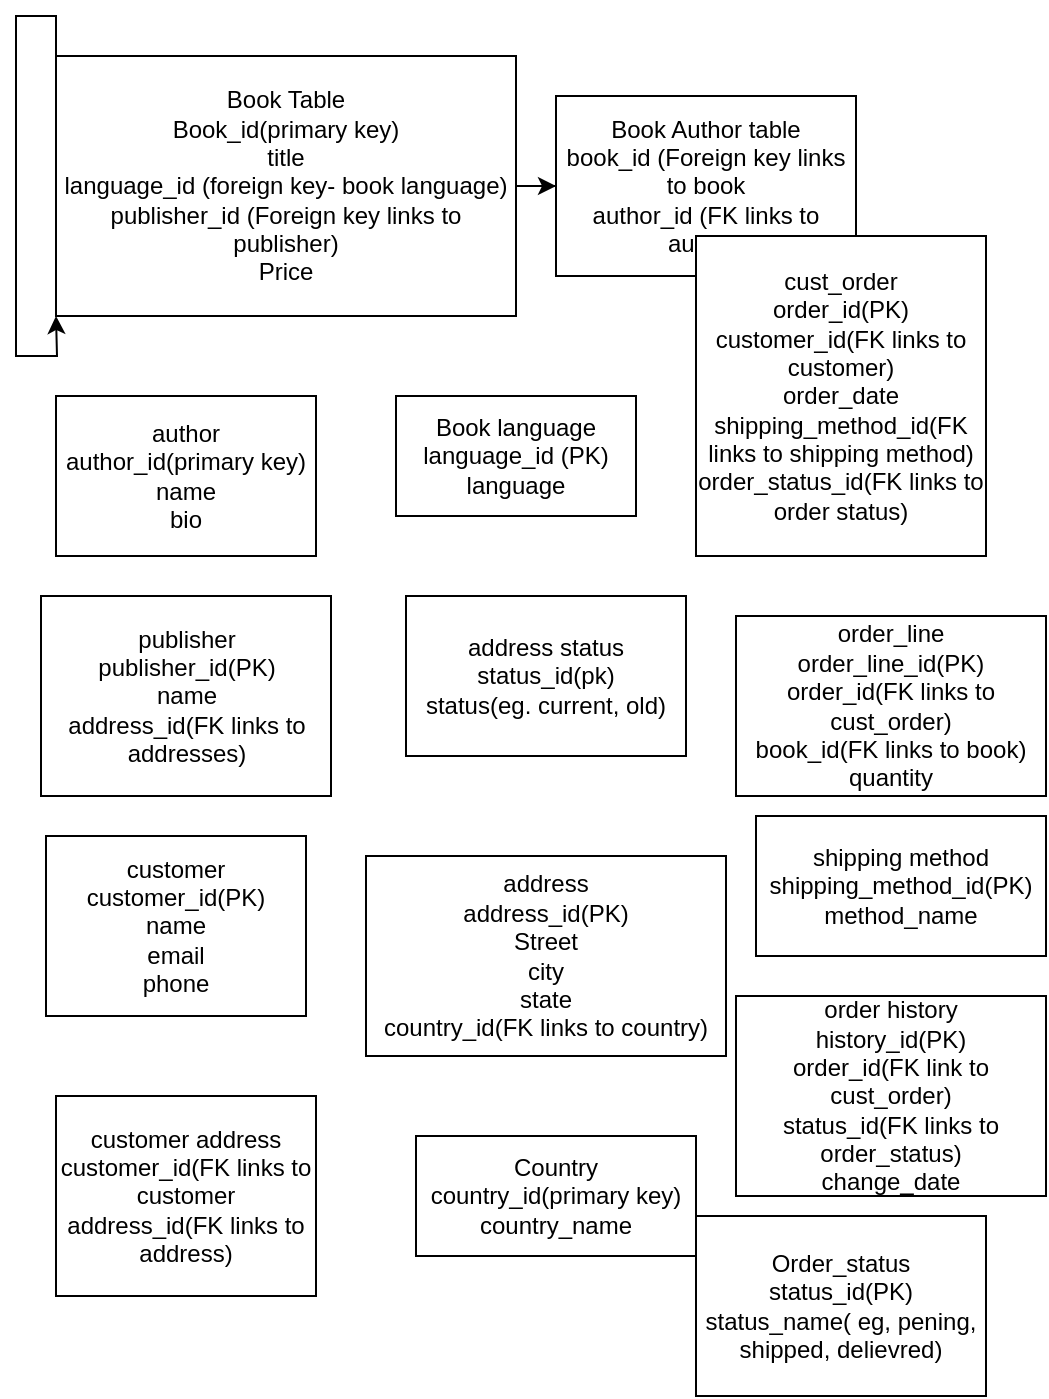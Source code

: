 <mxfile version="26.2.9">
  <diagram name="Page-1" id="vVcK6Z69ptN_cMEZQ-FN">
    <mxGraphModel dx="426" dy="1632" grid="1" gridSize="10" guides="1" tooltips="1" connect="1" arrows="1" fold="1" page="1" pageScale="1" pageWidth="850" pageHeight="1100" math="0" shadow="0">
      <root>
        <mxCell id="0" />
        <mxCell id="1" parent="0" />
        <mxCell id="g-SuGQ34lXMrxu17Pbmb-16" style="edgeStyle=orthogonalEdgeStyle;rounded=0;orthogonalLoop=1;jettySize=auto;html=1;exitX=0;exitY=0;exitDx=0;exitDy=0;" edge="1" parent="1" source="g-SuGQ34lXMrxu17Pbmb-1">
          <mxGeometry relative="1" as="geometry">
            <mxPoint x="50" y="-10" as="targetPoint" />
          </mxGeometry>
        </mxCell>
        <mxCell id="g-SuGQ34lXMrxu17Pbmb-17" value="" style="edgeStyle=orthogonalEdgeStyle;rounded=0;orthogonalLoop=1;jettySize=auto;html=1;" edge="1" parent="1" source="g-SuGQ34lXMrxu17Pbmb-1" target="g-SuGQ34lXMrxu17Pbmb-6">
          <mxGeometry relative="1" as="geometry" />
        </mxCell>
        <mxCell id="g-SuGQ34lXMrxu17Pbmb-1" value="Book Table&lt;div&gt;Book_id(primary key)&lt;br&gt;title&lt;/div&gt;&lt;div&gt;language_id (foreign key- book language)&lt;/div&gt;&lt;div&gt;publisher_id (Foreign key links to publisher)&lt;/div&gt;&lt;div&gt;Price&lt;/div&gt;" style="rounded=0;whiteSpace=wrap;html=1;" vertex="1" parent="1">
          <mxGeometry x="50" y="-140" width="230" height="130" as="geometry" />
        </mxCell>
        <mxCell id="g-SuGQ34lXMrxu17Pbmb-2" value="Book language&lt;div&gt;language_id (PK)&lt;/div&gt;&lt;div&gt;language&lt;/div&gt;" style="rounded=0;whiteSpace=wrap;html=1;" vertex="1" parent="1">
          <mxGeometry x="220" y="30" width="120" height="60" as="geometry" />
        </mxCell>
        <mxCell id="g-SuGQ34lXMrxu17Pbmb-3" value="author&lt;div&gt;author_id(primary key)&lt;/div&gt;&lt;div&gt;name&lt;/div&gt;&lt;div&gt;bio&lt;/div&gt;" style="rounded=0;whiteSpace=wrap;html=1;" vertex="1" parent="1">
          <mxGeometry x="50" y="30" width="130" height="80" as="geometry" />
        </mxCell>
        <mxCell id="g-SuGQ34lXMrxu17Pbmb-4" value="customer&lt;div&gt;customer_id(PK)&lt;/div&gt;&lt;div&gt;name&lt;/div&gt;&lt;div&gt;email&lt;/div&gt;&lt;div&gt;phone&lt;/div&gt;" style="rounded=0;whiteSpace=wrap;html=1;" vertex="1" parent="1">
          <mxGeometry x="45" y="250" width="130" height="90" as="geometry" />
        </mxCell>
        <mxCell id="g-SuGQ34lXMrxu17Pbmb-5" value="customer address&lt;div&gt;customer_id(FK links to customer&lt;/div&gt;&lt;div&gt;address_id(FK links to address)&lt;/div&gt;" style="rounded=0;whiteSpace=wrap;html=1;" vertex="1" parent="1">
          <mxGeometry x="50" y="380" width="130" height="100" as="geometry" />
        </mxCell>
        <mxCell id="g-SuGQ34lXMrxu17Pbmb-6" value="Book Author table&lt;div&gt;book_id (Foreign key links to book&lt;/div&gt;&lt;div&gt;author_id (FK links to author)&lt;/div&gt;" style="rounded=0;whiteSpace=wrap;html=1;" vertex="1" parent="1">
          <mxGeometry x="300" y="-120" width="150" height="90" as="geometry" />
        </mxCell>
        <mxCell id="g-SuGQ34lXMrxu17Pbmb-7" value="publisher&lt;div&gt;publisher_id(PK)&lt;/div&gt;&lt;div&gt;name&lt;/div&gt;&lt;div&gt;address_id(FK links to addresses)&lt;/div&gt;" style="rounded=0;whiteSpace=wrap;html=1;" vertex="1" parent="1">
          <mxGeometry x="42.5" y="130" width="145" height="100" as="geometry" />
        </mxCell>
        <mxCell id="g-SuGQ34lXMrxu17Pbmb-8" value="cust_order&lt;div&gt;order_id(PK)&lt;/div&gt;&lt;div&gt;customer_id(FK links to customer)&lt;/div&gt;&lt;div&gt;order_date&lt;/div&gt;&lt;div&gt;shipping_method_id(FK links to shipping method)&lt;/div&gt;&lt;div&gt;order_status_id(FK links to order status)&lt;/div&gt;" style="rounded=0;whiteSpace=wrap;html=1;" vertex="1" parent="1">
          <mxGeometry x="370" y="-50" width="145" height="160" as="geometry" />
        </mxCell>
        <mxCell id="g-SuGQ34lXMrxu17Pbmb-9" value="order_line&lt;div&gt;order_line_id(PK)&lt;/div&gt;&lt;div&gt;order_id(FK links to cust_order)&lt;/div&gt;&lt;div&gt;book_id(FK links to book)&lt;/div&gt;&lt;div&gt;quantity&lt;/div&gt;" style="rounded=0;whiteSpace=wrap;html=1;" vertex="1" parent="1">
          <mxGeometry x="390" y="140" width="155" height="90" as="geometry" />
        </mxCell>
        <mxCell id="g-SuGQ34lXMrxu17Pbmb-10" value="shipping method&lt;div&gt;shipping_method_id(PK)&lt;/div&gt;&lt;div&gt;method_name&lt;/div&gt;" style="rounded=0;whiteSpace=wrap;html=1;" vertex="1" parent="1">
          <mxGeometry x="400" y="240" width="145" height="70" as="geometry" />
        </mxCell>
        <mxCell id="g-SuGQ34lXMrxu17Pbmb-11" value="address&lt;div&gt;address_id(PK)&lt;/div&gt;&lt;div&gt;Street&lt;/div&gt;&lt;div&gt;city&lt;/div&gt;&lt;div&gt;state&lt;/div&gt;&lt;div&gt;country_id(FK links to country)&lt;/div&gt;" style="rounded=0;whiteSpace=wrap;html=1;" vertex="1" parent="1">
          <mxGeometry x="205" y="260" width="180" height="100" as="geometry" />
        </mxCell>
        <mxCell id="g-SuGQ34lXMrxu17Pbmb-12" value="order history&lt;div&gt;history_id(PK)&lt;/div&gt;&lt;div&gt;order_id(FK link to cust_order)&lt;/div&gt;&lt;div&gt;status_id(FK links to order_status)&lt;/div&gt;&lt;div&gt;change_date&lt;/div&gt;" style="rounded=0;whiteSpace=wrap;html=1;" vertex="1" parent="1">
          <mxGeometry x="390" y="330" width="155" height="100" as="geometry" />
        </mxCell>
        <mxCell id="g-SuGQ34lXMrxu17Pbmb-13" value="Order_status&lt;div&gt;status_id(PK)&lt;/div&gt;&lt;div&gt;status_name( eg, pening, shipped, delievred)&lt;/div&gt;" style="rounded=0;whiteSpace=wrap;html=1;" vertex="1" parent="1">
          <mxGeometry x="370" y="440" width="145" height="90" as="geometry" />
        </mxCell>
        <mxCell id="g-SuGQ34lXMrxu17Pbmb-14" value="Country&lt;div&gt;country_id(primary key)&lt;/div&gt;&lt;div&gt;country_name&lt;/div&gt;" style="rounded=0;whiteSpace=wrap;html=1;" vertex="1" parent="1">
          <mxGeometry x="230" y="400" width="140" height="60" as="geometry" />
        </mxCell>
        <mxCell id="g-SuGQ34lXMrxu17Pbmb-15" value="address status&lt;div&gt;status_id(pk)&lt;/div&gt;&lt;div&gt;status(eg. current, old)&lt;/div&gt;" style="rounded=0;whiteSpace=wrap;html=1;" vertex="1" parent="1">
          <mxGeometry x="225" y="130" width="140" height="80" as="geometry" />
        </mxCell>
      </root>
    </mxGraphModel>
  </diagram>
</mxfile>
